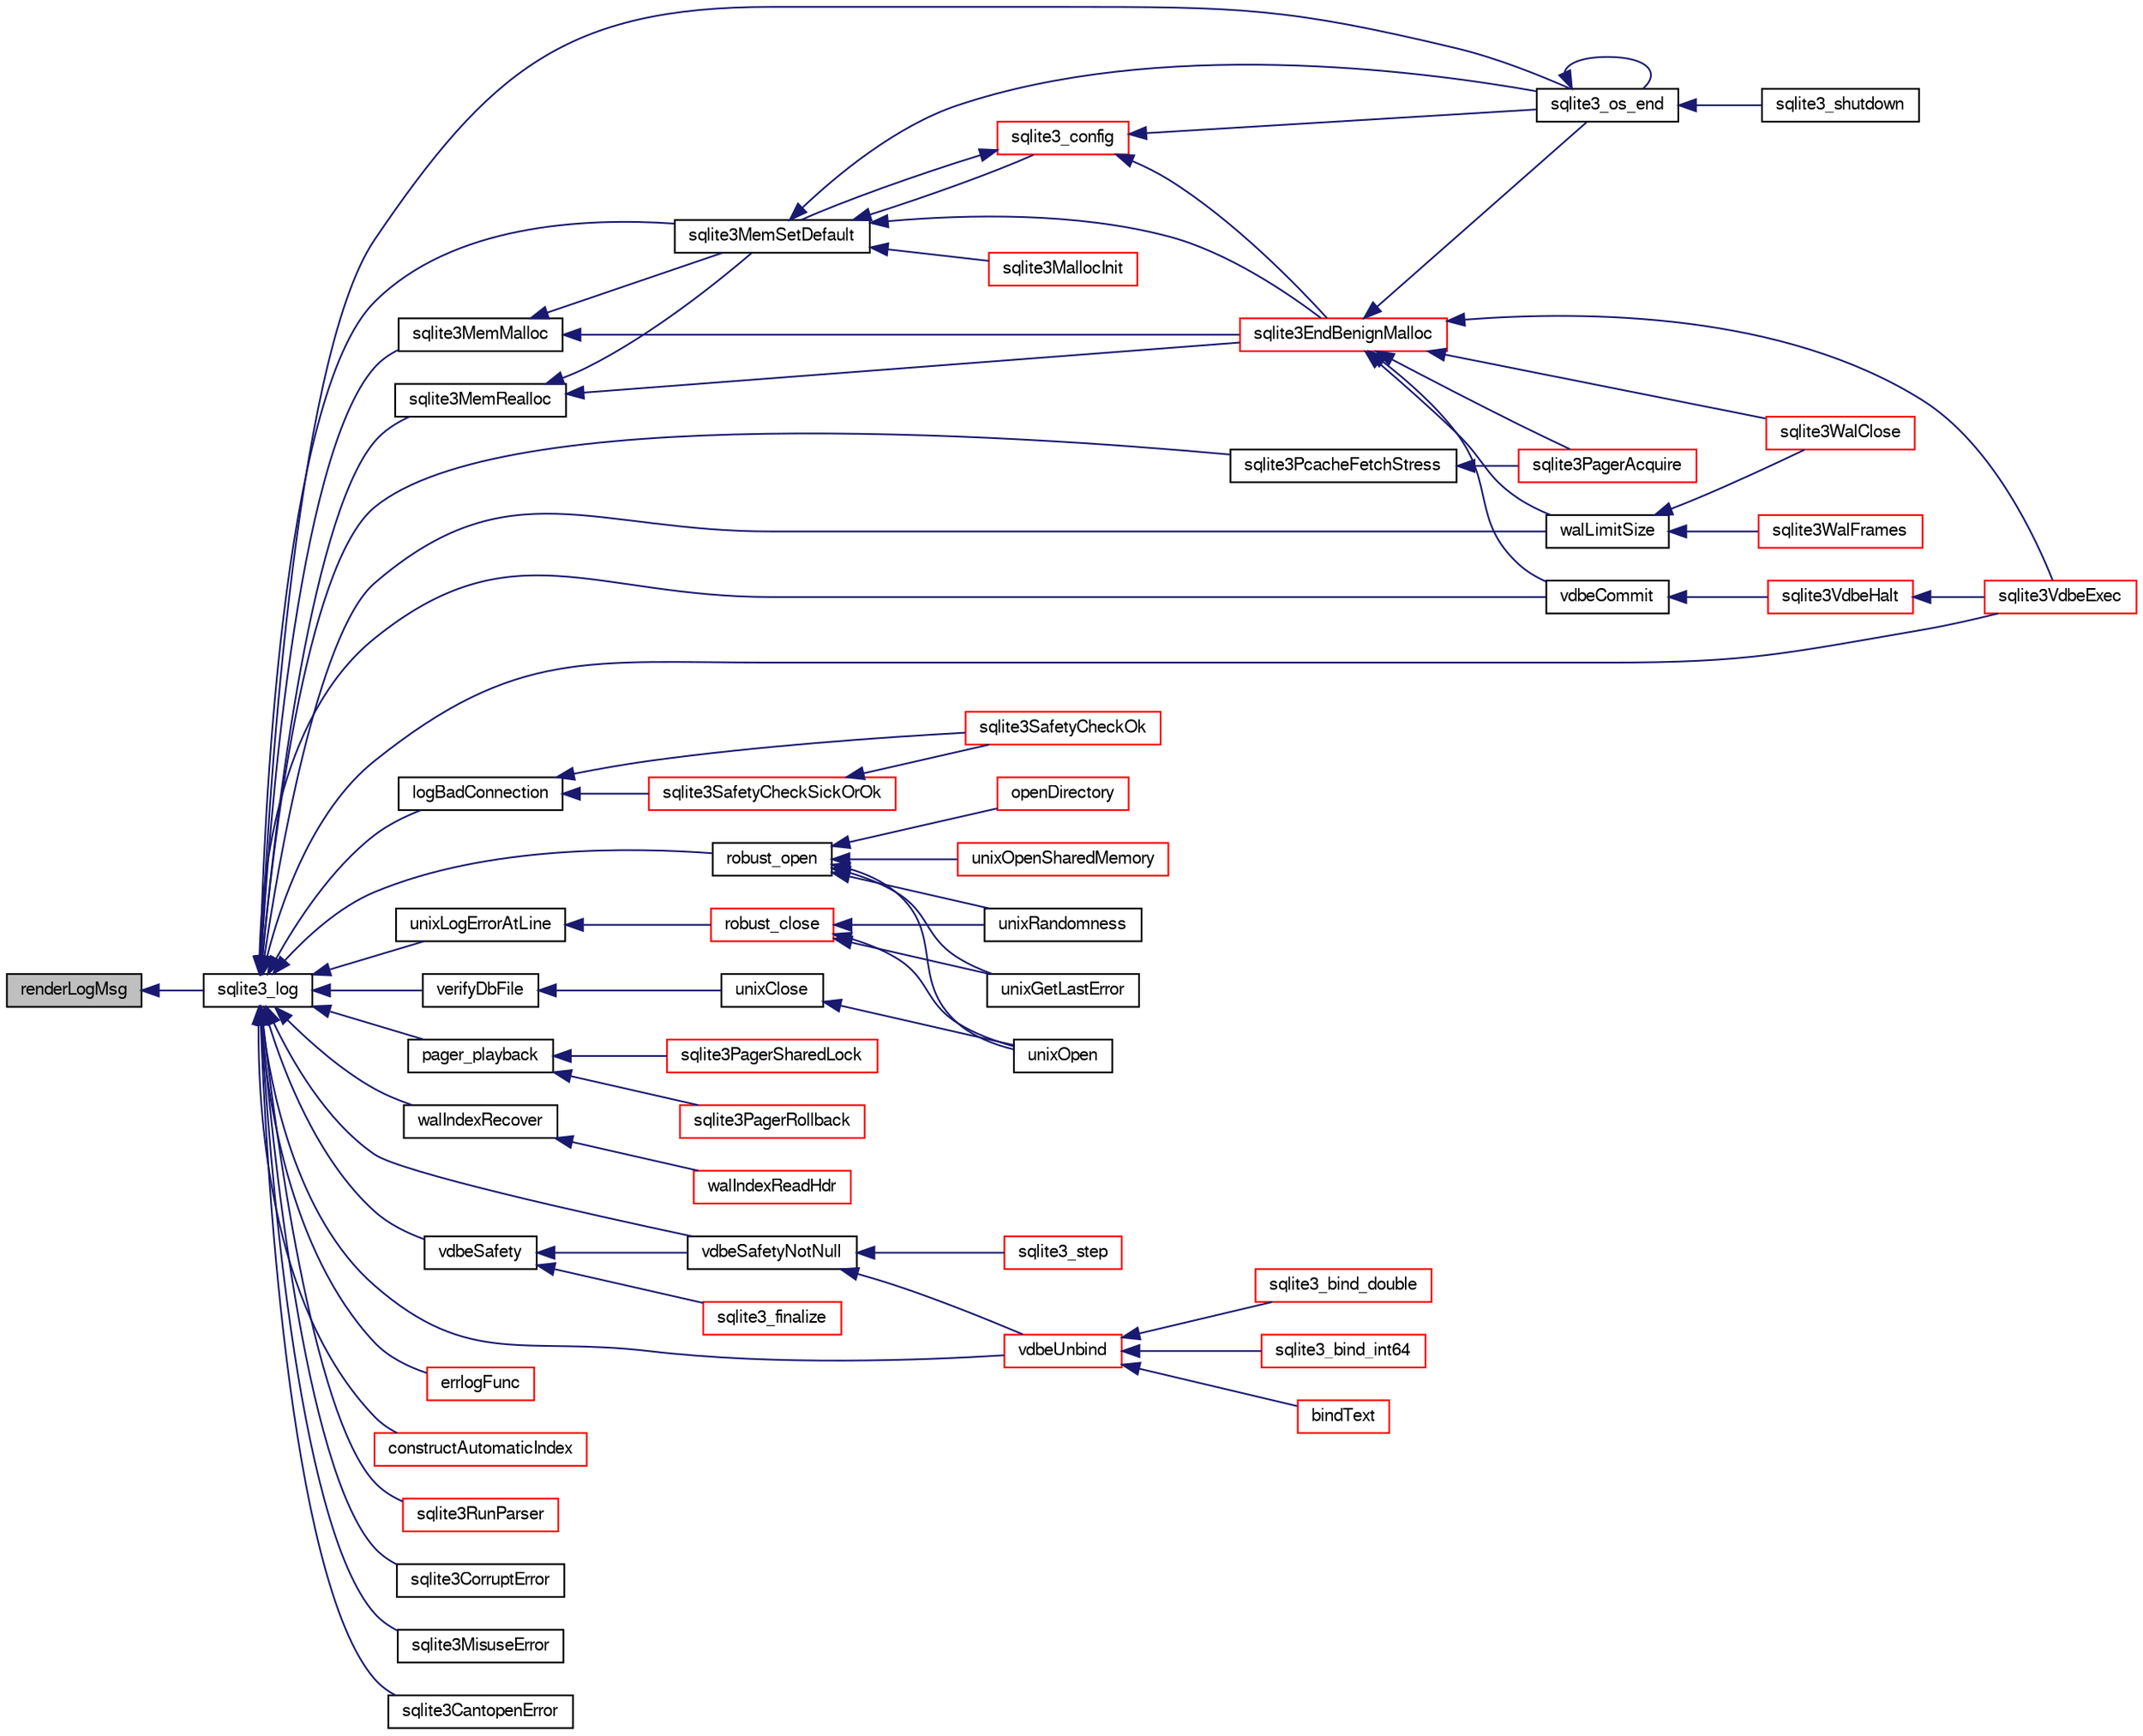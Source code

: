 digraph "renderLogMsg"
{
  edge [fontname="FreeSans",fontsize="10",labelfontname="FreeSans",labelfontsize="10"];
  node [fontname="FreeSans",fontsize="10",shape=record];
  rankdir="LR";
  Node267073 [label="renderLogMsg",height=0.2,width=0.4,color="black", fillcolor="grey75", style="filled", fontcolor="black"];
  Node267073 -> Node267074 [dir="back",color="midnightblue",fontsize="10",style="solid",fontname="FreeSans"];
  Node267074 [label="sqlite3_log",height=0.2,width=0.4,color="black", fillcolor="white", style="filled",URL="$sqlite3_8h.html#a298c9699bf9c143662c6b1fec4b2dc3b"];
  Node267074 -> Node267075 [dir="back",color="midnightblue",fontsize="10",style="solid",fontname="FreeSans"];
  Node267075 [label="sqlite3MemMalloc",height=0.2,width=0.4,color="black", fillcolor="white", style="filled",URL="$sqlite3_8c.html#a53157f1a669f949332f44ca9f15c0a43"];
  Node267075 -> Node267076 [dir="back",color="midnightblue",fontsize="10",style="solid",fontname="FreeSans"];
  Node267076 [label="sqlite3EndBenignMalloc",height=0.2,width=0.4,color="red", fillcolor="white", style="filled",URL="$sqlite3_8c.html#a4582127cc64d483dc66c7acf9d8d8fbb"];
  Node267076 -> Node267387 [dir="back",color="midnightblue",fontsize="10",style="solid",fontname="FreeSans"];
  Node267387 [label="sqlite3_os_end",height=0.2,width=0.4,color="black", fillcolor="white", style="filled",URL="$sqlite3_8h.html#a2288c95881ecca13d994e42b6a958906"];
  Node267387 -> Node267387 [dir="back",color="midnightblue",fontsize="10",style="solid",fontname="FreeSans"];
  Node267387 -> Node267388 [dir="back",color="midnightblue",fontsize="10",style="solid",fontname="FreeSans"];
  Node267388 [label="sqlite3_shutdown",height=0.2,width=0.4,color="black", fillcolor="white", style="filled",URL="$sqlite3_8h.html#aeaf9947fe863ba3d3aca061475e3af2e"];
  Node267076 -> Node267489 [dir="back",color="midnightblue",fontsize="10",style="solid",fontname="FreeSans"];
  Node267489 [label="sqlite3PagerAcquire",height=0.2,width=0.4,color="red", fillcolor="white", style="filled",URL="$sqlite3_8c.html#a22a53daafd2bd778cda390312651f994"];
  Node267076 -> Node267912 [dir="back",color="midnightblue",fontsize="10",style="solid",fontname="FreeSans"];
  Node267912 [label="walLimitSize",height=0.2,width=0.4,color="black", fillcolor="white", style="filled",URL="$sqlite3_8c.html#a7d814227c8fb4a3441c42e9f2fdade3b"];
  Node267912 -> Node267680 [dir="back",color="midnightblue",fontsize="10",style="solid",fontname="FreeSans"];
  Node267680 [label="sqlite3WalClose",height=0.2,width=0.4,color="red", fillcolor="white", style="filled",URL="$sqlite3_8c.html#abfd7d36ec6ea41ecb2717dd4c6b0571e"];
  Node267912 -> Node267532 [dir="back",color="midnightblue",fontsize="10",style="solid",fontname="FreeSans"];
  Node267532 [label="sqlite3WalFrames",height=0.2,width=0.4,color="red", fillcolor="white", style="filled",URL="$sqlite3_8c.html#af9606aac275558d3b96c83b2bff2d717"];
  Node267076 -> Node267680 [dir="back",color="midnightblue",fontsize="10",style="solid",fontname="FreeSans"];
  Node267076 -> Node267415 [dir="back",color="midnightblue",fontsize="10",style="solid",fontname="FreeSans"];
  Node267415 [label="vdbeCommit",height=0.2,width=0.4,color="black", fillcolor="white", style="filled",URL="$sqlite3_8c.html#a5d7f1e0625451b987728f600cfe1b92d"];
  Node267415 -> Node267298 [dir="back",color="midnightblue",fontsize="10",style="solid",fontname="FreeSans"];
  Node267298 [label="sqlite3VdbeHalt",height=0.2,width=0.4,color="red", fillcolor="white", style="filled",URL="$sqlite3_8c.html#a8d1d99703d999190fbc35ecc981cb709"];
  Node267298 -> Node267080 [dir="back",color="midnightblue",fontsize="10",style="solid",fontname="FreeSans"];
  Node267080 [label="sqlite3VdbeExec",height=0.2,width=0.4,color="red", fillcolor="white", style="filled",URL="$sqlite3_8c.html#a8ce40a614bdc56719c4d642b1e4dfb21"];
  Node267076 -> Node267080 [dir="back",color="midnightblue",fontsize="10",style="solid",fontname="FreeSans"];
  Node267075 -> Node267551 [dir="back",color="midnightblue",fontsize="10",style="solid",fontname="FreeSans"];
  Node267551 [label="sqlite3MemSetDefault",height=0.2,width=0.4,color="black", fillcolor="white", style="filled",URL="$sqlite3_8c.html#a162fbfd727e92c5f8f72625b5ff62549"];
  Node267551 -> Node267076 [dir="back",color="midnightblue",fontsize="10",style="solid",fontname="FreeSans"];
  Node267551 -> Node267552 [dir="back",color="midnightblue",fontsize="10",style="solid",fontname="FreeSans"];
  Node267552 [label="sqlite3MallocInit",height=0.2,width=0.4,color="red", fillcolor="white", style="filled",URL="$sqlite3_8c.html#a9e06f9e7cad0d83ce80ab493c9533552"];
  Node267551 -> Node267387 [dir="back",color="midnightblue",fontsize="10",style="solid",fontname="FreeSans"];
  Node267551 -> Node267553 [dir="back",color="midnightblue",fontsize="10",style="solid",fontname="FreeSans"];
  Node267553 [label="sqlite3_config",height=0.2,width=0.4,color="red", fillcolor="white", style="filled",URL="$sqlite3_8h.html#a74ad420b6f26bc06a04ff6ecec8a8c91"];
  Node267553 -> Node267076 [dir="back",color="midnightblue",fontsize="10",style="solid",fontname="FreeSans"];
  Node267553 -> Node267551 [dir="back",color="midnightblue",fontsize="10",style="solid",fontname="FreeSans"];
  Node267553 -> Node267387 [dir="back",color="midnightblue",fontsize="10",style="solid",fontname="FreeSans"];
  Node267074 -> Node267915 [dir="back",color="midnightblue",fontsize="10",style="solid",fontname="FreeSans"];
  Node267915 [label="sqlite3MemRealloc",height=0.2,width=0.4,color="black", fillcolor="white", style="filled",URL="$sqlite3_8c.html#addd043cc5742c3b0cf536763cd4e6948"];
  Node267915 -> Node267076 [dir="back",color="midnightblue",fontsize="10",style="solid",fontname="FreeSans"];
  Node267915 -> Node267551 [dir="back",color="midnightblue",fontsize="10",style="solid",fontname="FreeSans"];
  Node267074 -> Node267551 [dir="back",color="midnightblue",fontsize="10",style="solid",fontname="FreeSans"];
  Node267074 -> Node267916 [dir="back",color="midnightblue",fontsize="10",style="solid",fontname="FreeSans"];
  Node267916 [label="logBadConnection",height=0.2,width=0.4,color="black", fillcolor="white", style="filled",URL="$sqlite3_8c.html#a8aa249fac852b22bb1227e2bc2921f11"];
  Node267916 -> Node267917 [dir="back",color="midnightblue",fontsize="10",style="solid",fontname="FreeSans"];
  Node267917 [label="sqlite3SafetyCheckOk",height=0.2,width=0.4,color="red", fillcolor="white", style="filled",URL="$sqlite3_8c.html#ab15308423296d719d75dca4c0ef182a7"];
  Node267916 -> Node267918 [dir="back",color="midnightblue",fontsize="10",style="solid",fontname="FreeSans"];
  Node267918 [label="sqlite3SafetyCheckSickOrOk",height=0.2,width=0.4,color="red", fillcolor="white", style="filled",URL="$sqlite3_8c.html#ac1fff729aec147d9825a4930042a626b"];
  Node267918 -> Node267917 [dir="back",color="midnightblue",fontsize="10",style="solid",fontname="FreeSans"];
  Node267074 -> Node267921 [dir="back",color="midnightblue",fontsize="10",style="solid",fontname="FreeSans"];
  Node267921 [label="robust_open",height=0.2,width=0.4,color="black", fillcolor="white", style="filled",URL="$sqlite3_8c.html#a0eb989e531821c6a1deb85a3ba0021c0"];
  Node267921 -> Node267649 [dir="back",color="midnightblue",fontsize="10",style="solid",fontname="FreeSans"];
  Node267649 [label="openDirectory",height=0.2,width=0.4,color="red", fillcolor="white", style="filled",URL="$sqlite3_8c.html#a34c67a19bf6632f4c0f362ec5f2d2a1b"];
  Node267921 -> Node267545 [dir="back",color="midnightblue",fontsize="10",style="solid",fontname="FreeSans"];
  Node267545 [label="unixOpenSharedMemory",height=0.2,width=0.4,color="red", fillcolor="white", style="filled",URL="$sqlite3_8c.html#a30775afa2e08ca6ddc7853326afed7c7"];
  Node267921 -> Node267399 [dir="back",color="midnightblue",fontsize="10",style="solid",fontname="FreeSans"];
  Node267399 [label="unixOpen",height=0.2,width=0.4,color="black", fillcolor="white", style="filled",URL="$sqlite3_8c.html#a8ed5efc47b6e14f7805cd1bb9b215775"];
  Node267921 -> Node267922 [dir="back",color="midnightblue",fontsize="10",style="solid",fontname="FreeSans"];
  Node267922 [label="unixRandomness",height=0.2,width=0.4,color="black", fillcolor="white", style="filled",URL="$sqlite3_8c.html#a9006328b44a687fe13c07acc7aab68da"];
  Node267921 -> Node267653 [dir="back",color="midnightblue",fontsize="10",style="solid",fontname="FreeSans"];
  Node267653 [label="unixGetLastError",height=0.2,width=0.4,color="black", fillcolor="white", style="filled",URL="$sqlite3_8c.html#aed1e42f49d74b419c3c85b559dd61240"];
  Node267074 -> Node267923 [dir="back",color="midnightblue",fontsize="10",style="solid",fontname="FreeSans"];
  Node267923 [label="unixLogErrorAtLine",height=0.2,width=0.4,color="black", fillcolor="white", style="filled",URL="$sqlite3_8c.html#a23b4a35445d08fc62ef2d5c3d56c1640"];
  Node267923 -> Node267924 [dir="back",color="midnightblue",fontsize="10",style="solid",fontname="FreeSans"];
  Node267924 [label="robust_close",height=0.2,width=0.4,color="red", fillcolor="white", style="filled",URL="$sqlite3_8c.html#abc25d22670649c241bee8c46921988ab"];
  Node267924 -> Node267399 [dir="back",color="midnightblue",fontsize="10",style="solid",fontname="FreeSans"];
  Node267924 -> Node267922 [dir="back",color="midnightblue",fontsize="10",style="solid",fontname="FreeSans"];
  Node267924 -> Node267653 [dir="back",color="midnightblue",fontsize="10",style="solid",fontname="FreeSans"];
  Node267074 -> Node267937 [dir="back",color="midnightblue",fontsize="10",style="solid",fontname="FreeSans"];
  Node267937 [label="verifyDbFile",height=0.2,width=0.4,color="black", fillcolor="white", style="filled",URL="$sqlite3_8c.html#a0ff620ba7a3e7e727c37c0b172d12c66"];
  Node267937 -> Node267927 [dir="back",color="midnightblue",fontsize="10",style="solid",fontname="FreeSans"];
  Node267927 [label="unixClose",height=0.2,width=0.4,color="black", fillcolor="white", style="filled",URL="$sqlite3_8c.html#a84cdb6e4ff75f085e8c05dfdec178927"];
  Node267927 -> Node267399 [dir="back",color="midnightblue",fontsize="10",style="solid",fontname="FreeSans"];
  Node267074 -> Node267387 [dir="back",color="midnightblue",fontsize="10",style="solid",fontname="FreeSans"];
  Node267074 -> Node267938 [dir="back",color="midnightblue",fontsize="10",style="solid",fontname="FreeSans"];
  Node267938 [label="sqlite3PcacheFetchStress",height=0.2,width=0.4,color="black", fillcolor="white", style="filled",URL="$sqlite3_8c.html#a83644ab4d77e1649ae5336b659edb351"];
  Node267938 -> Node267489 [dir="back",color="midnightblue",fontsize="10",style="solid",fontname="FreeSans"];
  Node267074 -> Node267481 [dir="back",color="midnightblue",fontsize="10",style="solid",fontname="FreeSans"];
  Node267481 [label="pager_playback",height=0.2,width=0.4,color="black", fillcolor="white", style="filled",URL="$sqlite3_8c.html#a9d9a750a9fc76eb4b668c8a16b164a65"];
  Node267481 -> Node267482 [dir="back",color="midnightblue",fontsize="10",style="solid",fontname="FreeSans"];
  Node267482 [label="sqlite3PagerSharedLock",height=0.2,width=0.4,color="red", fillcolor="white", style="filled",URL="$sqlite3_8c.html#a58c197b629fb6eaacf96c7add57c70df"];
  Node267481 -> Node267485 [dir="back",color="midnightblue",fontsize="10",style="solid",fontname="FreeSans"];
  Node267485 [label="sqlite3PagerRollback",height=0.2,width=0.4,color="red", fillcolor="white", style="filled",URL="$sqlite3_8c.html#afdd2ecbb97b7a716892ff6bd10c7dfd0"];
  Node267074 -> Node267672 [dir="back",color="midnightblue",fontsize="10",style="solid",fontname="FreeSans"];
  Node267672 [label="walIndexRecover",height=0.2,width=0.4,color="black", fillcolor="white", style="filled",URL="$sqlite3_8c.html#ab4ee99f3710323acbeb6c495dd18d205"];
  Node267672 -> Node267673 [dir="back",color="midnightblue",fontsize="10",style="solid",fontname="FreeSans"];
  Node267673 [label="walIndexReadHdr",height=0.2,width=0.4,color="red", fillcolor="white", style="filled",URL="$sqlite3_8c.html#a66529e9c71a2bef92c4eb34bdd3a72a2"];
  Node267074 -> Node267912 [dir="back",color="midnightblue",fontsize="10",style="solid",fontname="FreeSans"];
  Node267074 -> Node267415 [dir="back",color="midnightblue",fontsize="10",style="solid",fontname="FreeSans"];
  Node267074 -> Node267939 [dir="back",color="midnightblue",fontsize="10",style="solid",fontname="FreeSans"];
  Node267939 [label="vdbeSafety",height=0.2,width=0.4,color="black", fillcolor="white", style="filled",URL="$sqlite3_8c.html#ad376f1aa66b2801fa8fb2fb134f370fd"];
  Node267939 -> Node267940 [dir="back",color="midnightblue",fontsize="10",style="solid",fontname="FreeSans"];
  Node267940 [label="vdbeSafetyNotNull",height=0.2,width=0.4,color="black", fillcolor="white", style="filled",URL="$sqlite3_8c.html#a018448275e86f09d8af8033cec4cafdf"];
  Node267940 -> Node267082 [dir="back",color="midnightblue",fontsize="10",style="solid",fontname="FreeSans"];
  Node267082 [label="sqlite3_step",height=0.2,width=0.4,color="red", fillcolor="white", style="filled",URL="$sqlite3_8h.html#ac1e491ce36b7471eb28387f7d3c74334"];
  Node267940 -> Node267941 [dir="back",color="midnightblue",fontsize="10",style="solid",fontname="FreeSans"];
  Node267941 [label="vdbeUnbind",height=0.2,width=0.4,color="red", fillcolor="white", style="filled",URL="$sqlite3_8c.html#ae3ca3d8a878660305a0efd0c73c9f064"];
  Node267941 -> Node267839 [dir="back",color="midnightblue",fontsize="10",style="solid",fontname="FreeSans"];
  Node267839 [label="bindText",height=0.2,width=0.4,color="red", fillcolor="white", style="filled",URL="$sqlite3_8c.html#acdec2c68ea6b14a08bcfea9cfd32b2f2"];
  Node267941 -> Node267942 [dir="back",color="midnightblue",fontsize="10",style="solid",fontname="FreeSans"];
  Node267942 [label="sqlite3_bind_double",height=0.2,width=0.4,color="red", fillcolor="white", style="filled",URL="$sqlite3_8h.html#a8dc6f4de797850398e12e5022cae8915"];
  Node267941 -> Node267943 [dir="back",color="midnightblue",fontsize="10",style="solid",fontname="FreeSans"];
  Node267943 [label="sqlite3_bind_int64",height=0.2,width=0.4,color="red", fillcolor="white", style="filled",URL="$sqlite3_8h.html#af77e2729923f2621852202e1c23788c6"];
  Node267939 -> Node267301 [dir="back",color="midnightblue",fontsize="10",style="solid",fontname="FreeSans"];
  Node267301 [label="sqlite3_finalize",height=0.2,width=0.4,color="red", fillcolor="white", style="filled",URL="$sqlite3_8h.html#a801195c0f771d40bb4be1e40f3b88945"];
  Node267074 -> Node267940 [dir="back",color="midnightblue",fontsize="10",style="solid",fontname="FreeSans"];
  Node267074 -> Node267941 [dir="back",color="midnightblue",fontsize="10",style="solid",fontname="FreeSans"];
  Node267074 -> Node267080 [dir="back",color="midnightblue",fontsize="10",style="solid",fontname="FreeSans"];
  Node267074 -> Node267757 [dir="back",color="midnightblue",fontsize="10",style="solid",fontname="FreeSans"];
  Node267757 [label="errlogFunc",height=0.2,width=0.4,color="red", fillcolor="white", style="filled",URL="$sqlite3_8c.html#a56d5c8e1f0a43e4c9f8864c27065393f"];
  Node267074 -> Node267174 [dir="back",color="midnightblue",fontsize="10",style="solid",fontname="FreeSans"];
  Node267174 [label="constructAutomaticIndex",height=0.2,width=0.4,color="red", fillcolor="white", style="filled",URL="$sqlite3_8c.html#aad43d38bc718f4c8e8d0dd8f33ed526f"];
  Node267074 -> Node267246 [dir="back",color="midnightblue",fontsize="10",style="solid",fontname="FreeSans"];
  Node267246 [label="sqlite3RunParser",height=0.2,width=0.4,color="red", fillcolor="white", style="filled",URL="$sqlite3_8c.html#a174f16a9adcc64bf971bae4a5ffa3488"];
  Node267074 -> Node267947 [dir="back",color="midnightblue",fontsize="10",style="solid",fontname="FreeSans"];
  Node267947 [label="sqlite3CorruptError",height=0.2,width=0.4,color="black", fillcolor="white", style="filled",URL="$sqlite3_8c.html#a66f16cea11e3c7d1b5f60ff7b6ff5e1a"];
  Node267074 -> Node267948 [dir="back",color="midnightblue",fontsize="10",style="solid",fontname="FreeSans"];
  Node267948 [label="sqlite3MisuseError",height=0.2,width=0.4,color="black", fillcolor="white", style="filled",URL="$sqlite3_8c.html#a0550217d0f8d42f53c258c44746fb804"];
  Node267074 -> Node267949 [dir="back",color="midnightblue",fontsize="10",style="solid",fontname="FreeSans"];
  Node267949 [label="sqlite3CantopenError",height=0.2,width=0.4,color="black", fillcolor="white", style="filled",URL="$sqlite3_8c.html#a62298ad2d3a1ea7b9501264b7004ec33"];
}
